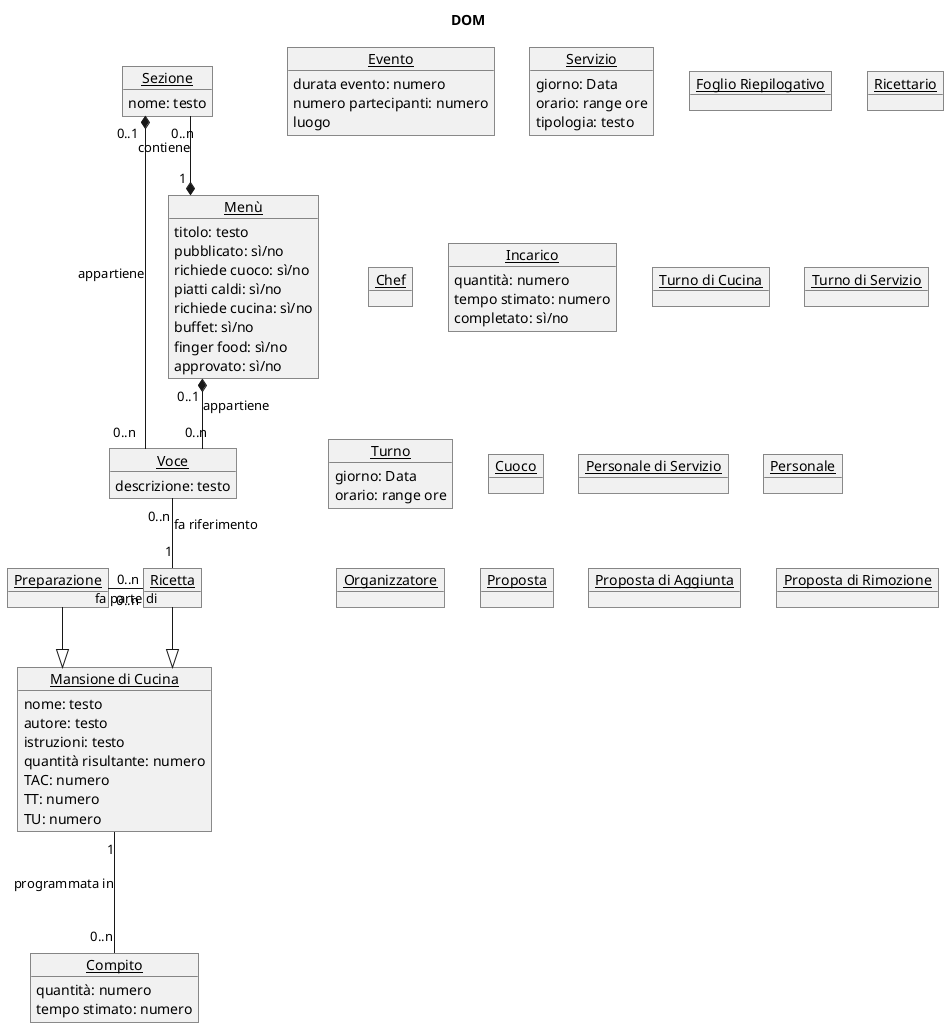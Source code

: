 @startuml
skinparam Style strictuml
skinparam classAttributeIconSize 0
skinparam linetype polyline
skinparam linetype ortho

title DOM


object Sezione{
    nome: testo
}
object Menù{
    titolo: testo
    pubblicato: sì/no
    richiede cuoco: sì/no
    piatti caldi: sì/no
    richiede cucina: sì/no
    buffet: sì/no
    finger food: sì/no
    approvato: sì/no
}
object Voce{
    descrizione: testo
}
object Ricetta
object Preparazione
object "Mansione di Cucina" as Mansione{
    nome: testo
    autore: testo
    istruzioni: testo
    quantità risultante: numero
    TAC: numero
    TT: numero
    TU: numero
}
object Evento{
    durata evento: numero
    numero partecipanti: numero
    luogo
}
object Servizio{
    giorno: Data
    orario: range ore
    tipologia: testo
}
object "Foglio Riepilogativo" as Foglio
object Ricettario
object Chef
object Compito{
    quantità: numero
    tempo stimato: numero
}
object Incarico{
    quantità: numero
    tempo stimato: numero
    completato: sì/no
}
object "Turno di Cucina" as TurnoCucina
object "Turno di Servizio" as TurnoServizio
object Turno{
    giorno: Data
    orario: range ore
}
object Cuoco
object "Personale di Servizio" as PersonaleServizio
object Personale
object Organizzatore
object Proposta
object "Proposta di Aggiunta" as PropostaAggiunta
object "Proposta di Rimozione" as PropostaRimozione


Sezione "0..1" *- "0..n" Voce: appartiene
Sezione "0..n" --* "1" Menù : contiene
Menù "0..1" *-- "0..n" Voce: appartiene
Mansione "1" --- "0..n" Compito : programmata in
Voce "0..n" -- "1" Ricetta: fa riferimento
Preparazione "0..n" - "0..n" Ricetta: fa parte di
Preparazione -|> Mansione
Ricetta --|> Mansione

@enduml
